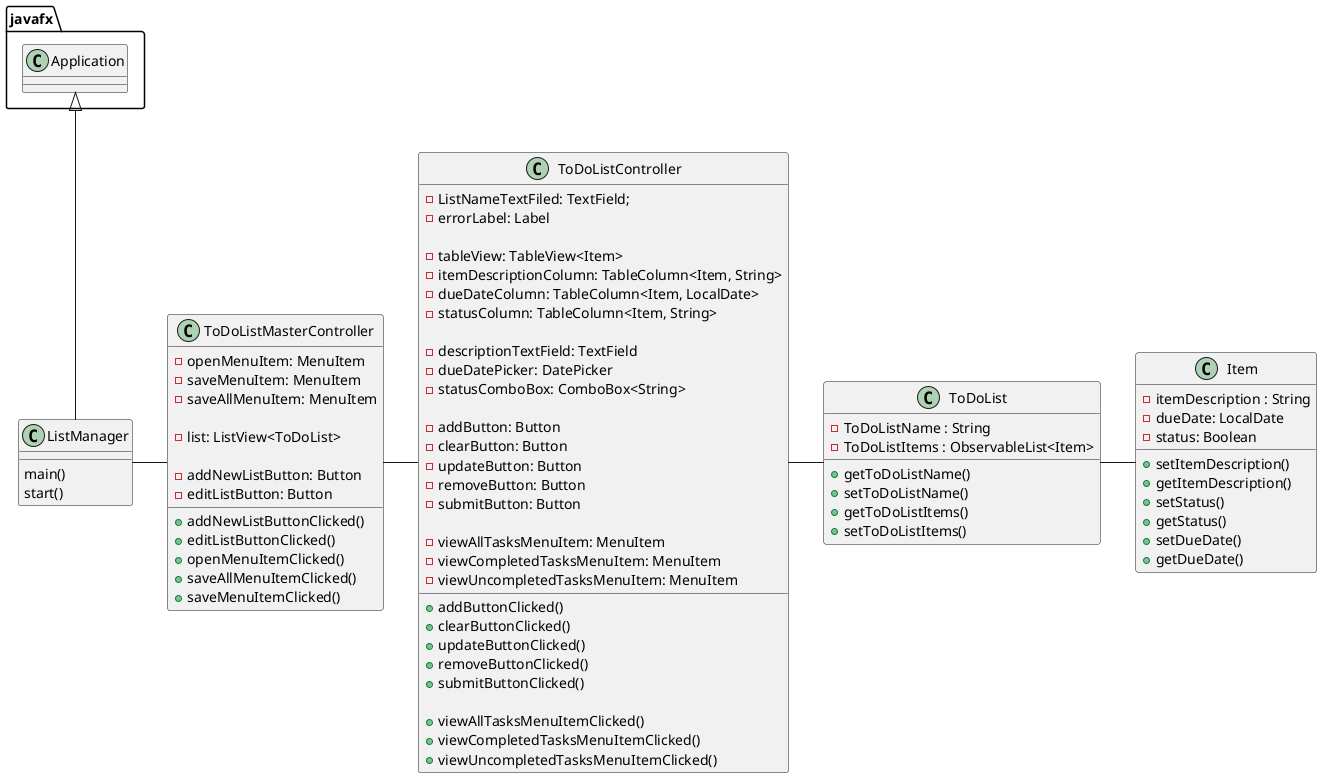 @startuml
'https://plantuml.com/class-diagram

class ListManager{
    main()
    start()
}

class ToDoListMasterController{

    - openMenuItem: MenuItem
    - saveMenuItem: MenuItem
    - saveAllMenuItem: MenuItem

    - list: ListView<ToDoList>

    - addNewListButton: Button
    - editListButton: Button

    + addNewListButtonClicked()
    + editListButtonClicked()
    + openMenuItemClicked()
    + saveAllMenuItemClicked()
    + saveMenuItemClicked()
}

class ToDoListController{
    - ListNameTextFiled: TextField;
    - errorLabel: Label

    - tableView: TableView<Item>
    - itemDescriptionColumn: TableColumn<Item, String>
    - dueDateColumn: TableColumn<Item, LocalDate>
    - statusColumn: TableColumn<Item, String>

    - descriptionTextField: TextField
    - dueDatePicker: DatePicker
    - statusComboBox: ComboBox<String>

    - addButton: Button
    - clearButton: Button
    - updateButton: Button
    - removeButton: Button
    - submitButton: Button

    - viewAllTasksMenuItem: MenuItem
    - viewCompletedTasksMenuItem: MenuItem
    - viewUncompletedTasksMenuItem: MenuItem

    + addButtonClicked()
    + clearButtonClicked()
    + updateButtonClicked()
    + removeButtonClicked()
    + submitButtonClicked()

    + viewAllTasksMenuItemClicked()
    + viewCompletedTasksMenuItemClicked()
    + viewUncompletedTasksMenuItemClicked()
}

class ToDoList{
    - ToDoListName : String
    - ToDoListItems : ObservableList<Item>

    + getToDoListName()
    + setToDoListName()
    + getToDoListItems()
    + setToDoListItems()
}

class Item{
    - itemDescription : String
    - dueDate: LocalDate
    - status: Boolean

    + setItemDescription()
    + getItemDescription()
    + setStatus()
    + getStatus()
    + setDueDate()
    + getDueDate()
}

javafx.Application <|-- ListManager
ListManager - ToDoListMasterController
ToDoListMasterController - ToDoListController
ToDoListController - ToDoList
ToDoList - Item


@enduml